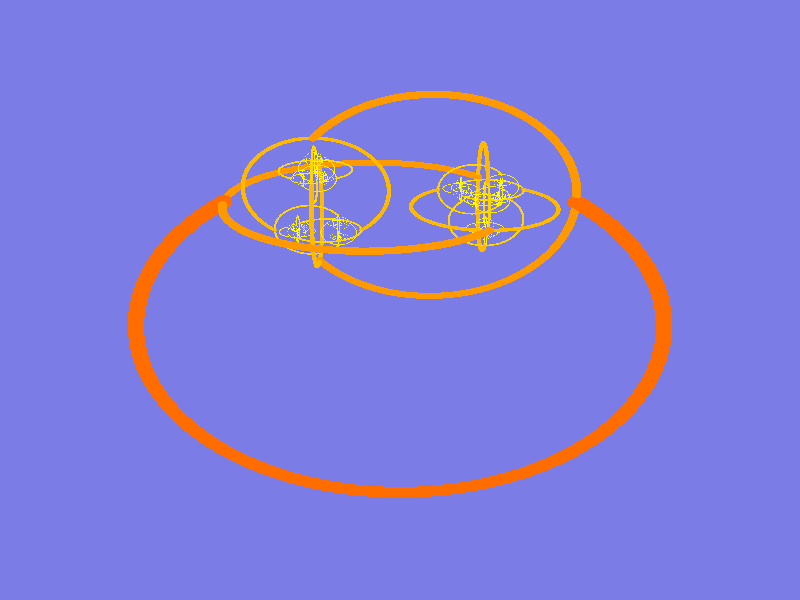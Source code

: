 /******************************************************************************
 *                                  LICENSE                                   *
 ******************************************************************************
 *  This file is part of Mathematics-and-Physics.                             *
 *                                                                            *
 *  Mathematics-and-Physics is free software: you can redistribute it and/or  *
 *  modify it under the terms of the GNU General Public License as published  *
 *  by the Free Software Foundation, either version 3 of the License, or      *
 *  (at your option) any later version.                                       *
 *                                                                            *
 *  Mathematics-and-Physics is distributed in the hope that it will be useful *
 *  but WITHOUT ANY WARRANTY; without even the implied warranty of            *
 *  MERCHANTABILITY or FITNESS FOR A PARTICULAR PURPOSE.  See the             *
 *  GNU General Public License for more details.                              *
 *                                                                            *
 *  You should have received a copy of the GNU General Public License         *
 *  along with Mathematics-and-Physics.  If not, see                          *
 *  <https://www.gnu.org/licenses/>.                                          *
 ******************************************************************************
 *  This is a modification of Bernard H.'s drawing, who graciously dedicated  *
 *  the image and code to the public domain. The modifications are just to    *
 *  learn how POV-Ray works, and not to improve the image.                    *
 ******************************************************************************/

global_settings {
    assumed_gamma 1
}

camera {
  location <0.00, 3.35, -3.50>
  right x
  up y
  look_at <0.00, 1.30, 0.00>
  angle 40.0
}

light_source {
  <4.5, 8.0, -8.0>,
  color rgb <1.0, 1.0, 1.0>
}

/*  Torus minor radius.                                                       */
#declare r = 0.03;

/*  Scale when incrementing level.                                            */
#declare k = 0.50;

/*  Angle of torus slice removed.                                             */
#declare theta = 75.0;

/*  Maximum number of iterations allowed in the Alexander construction.       */
#declare level_max = 10;

#declare p1 = <+sin(theta*pi / 360.0), 1.00 + cos(theta*pi / 360.0), 0.00>;
#declare p2 = <-sin(theta*pi / 360.0), 1.00 + cos(theta*pi / 360.0), 0.00>;

#declare torus_section = union {

    difference {

        torus {
            1.0, r
            rotate 90.0*x
            translate y
        }

        prism {
            -1.01*r, 1.01*r, 4.0
            <0.0, 0.0>,
            2.0 * <+sin(theta*pi / 360.0), +cos(theta*pi / 360.0)>,
            2.0 * <-sin(theta*pi / 360.0), +cos(theta*pi / 360.0)>
            <0.0, 0.0>
            rotate -90.0*x
            translate y
        }
    }

    sphere {
        p1, r
    }

    sphere {
        p2, r
    }

    finish {
        ambient 0.10
        diffuse 0.60
        specular 0.60
        roughness 0.05
        metallic
    }
}

#macro recursive_torus(L)

#if (L < 5)

#local c = rgb(<1.00, 0.15, 0.00>*(5.0 - L) + <1.00, 1.00, 0.00>*L) / 5.0;

#else

#local c = rgb <1.0, 1.0, 0.0>;

#end
/*  End of #if (L < 5).                                                       */

#if (L = level_max)

object {
    torus_section
    pigment {
        c
    }
}

#else
/*  Else for #if (L = level_max).                                             */

union {

    object {
        torus_section
        pigment {
            c
        }
    }

    object {
        recursive_torus(L + 1)
        scale k
        rotate 90.0*z
        translate p1
    }

    object {
        recursive_torus(L + 1)
        scale k
        rotate +90.0*y
        rotate -90.0*z
        translate p2
    }
}

#end
/*  End of #if (L = level_max).                                               */

#end
/*  End of #macro recursive_torus(L).                                         */

object {
  recursive_torus(0)
  translate r*y
}

/*  Background plane with shadows cast on it from the rendering.              */
plane {
    y, 0

    pigment {
        rgb <0.20, 0.20, 0.80>
    }

    finish {
        ambient 0.1
        diffuse 0.6
    }
}
